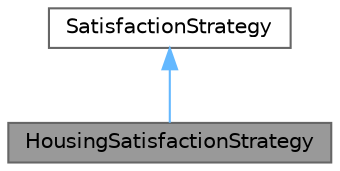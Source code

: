 digraph "HousingSatisfactionStrategy"
{
 // LATEX_PDF_SIZE
  bgcolor="transparent";
  edge [fontname=Helvetica,fontsize=10,labelfontname=Helvetica,labelfontsize=10];
  node [fontname=Helvetica,fontsize=10,shape=box,height=0.2,width=0.4];
  Node1 [id="Node000001",label="HousingSatisfactionStrategy",height=0.2,width=0.4,color="gray40", fillcolor="grey60", style="filled", fontcolor="black",tooltip="Strategy for calculating and updating citizen satisfaction based on housing conditions."];
  Node2 -> Node1 [id="edge1_Node000001_Node000002",dir="back",color="steelblue1",style="solid",tooltip=" "];
  Node2 [id="Node000002",label="SatisfactionStrategy",height=0.2,width=0.4,color="gray40", fillcolor="white", style="filled",URL="$classSatisfactionStrategy.html",tooltip="Interface for calculating and updating citizen satisfaction."];
}
